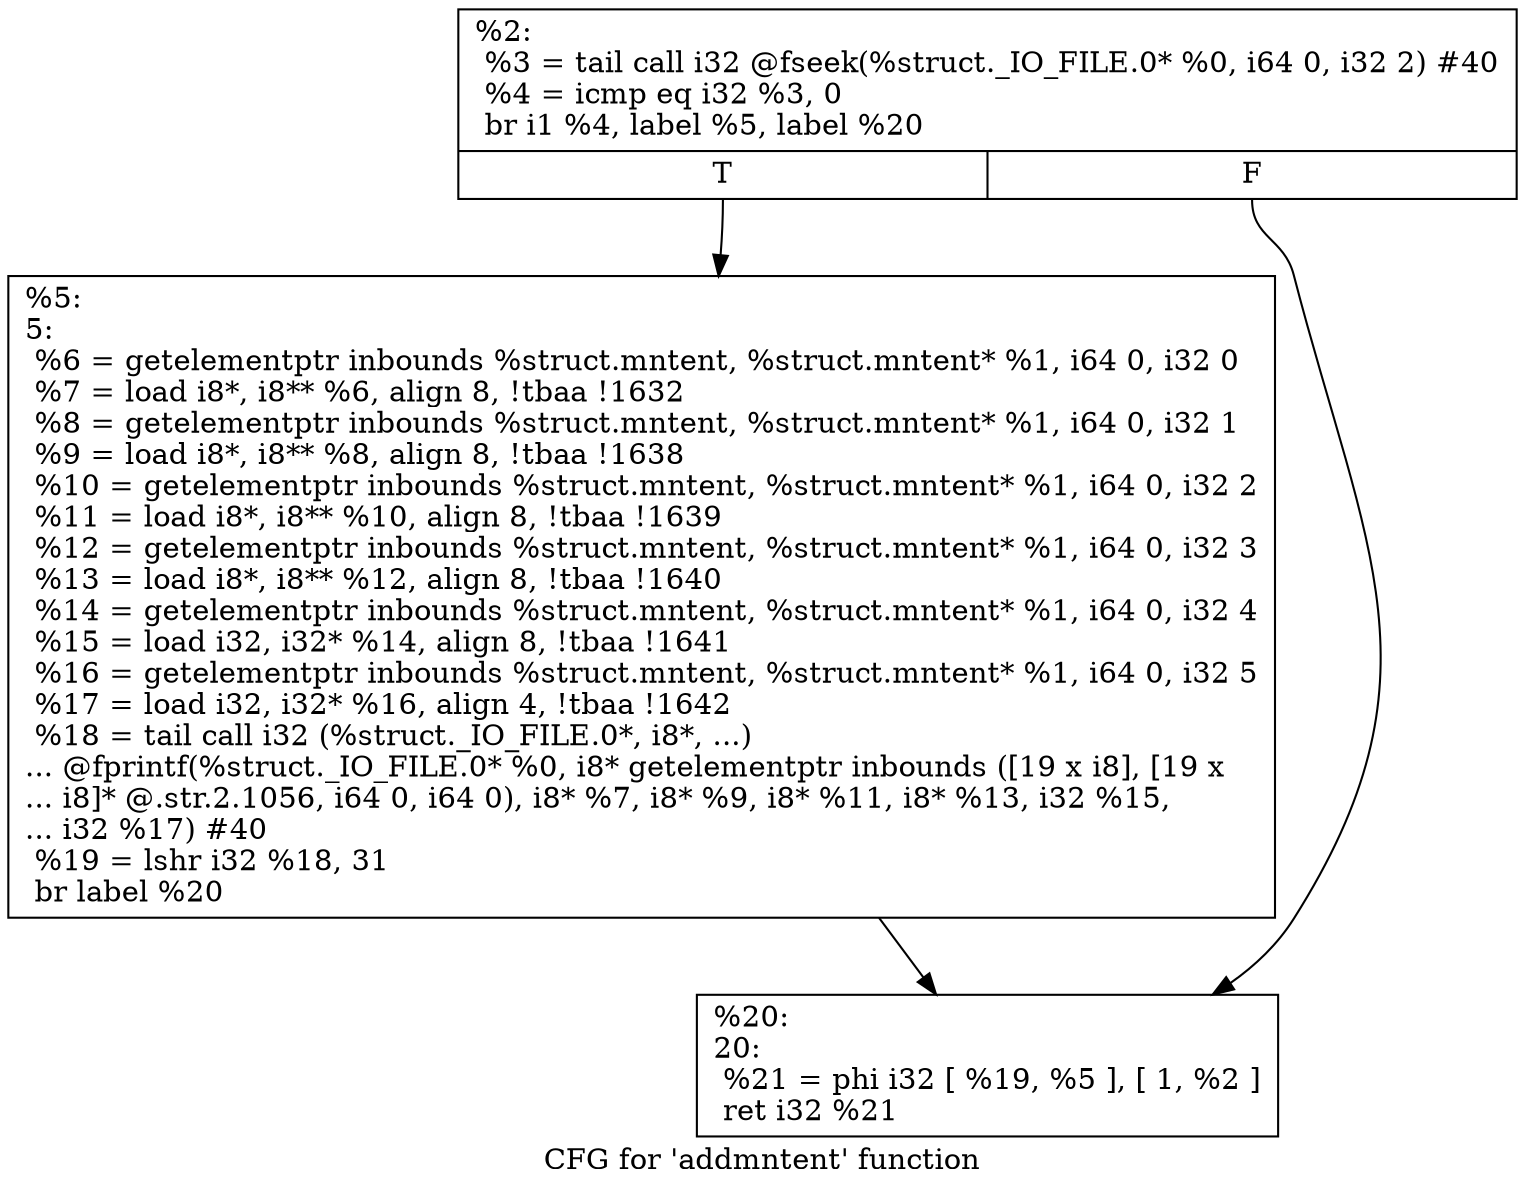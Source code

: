 digraph "CFG for 'addmntent' function" {
	label="CFG for 'addmntent' function";

	Node0x1f95fe0 [shape=record,label="{%2:\l  %3 = tail call i32 @fseek(%struct._IO_FILE.0* %0, i64 0, i32 2) #40\l  %4 = icmp eq i32 %3, 0\l  br i1 %4, label %5, label %20\l|{<s0>T|<s1>F}}"];
	Node0x1f95fe0:s0 -> Node0x1f961c0;
	Node0x1f95fe0:s1 -> Node0x1f96210;
	Node0x1f961c0 [shape=record,label="{%5:\l5:                                                \l  %6 = getelementptr inbounds %struct.mntent, %struct.mntent* %1, i64 0, i32 0\l  %7 = load i8*, i8** %6, align 8, !tbaa !1632\l  %8 = getelementptr inbounds %struct.mntent, %struct.mntent* %1, i64 0, i32 1\l  %9 = load i8*, i8** %8, align 8, !tbaa !1638\l  %10 = getelementptr inbounds %struct.mntent, %struct.mntent* %1, i64 0, i32 2\l  %11 = load i8*, i8** %10, align 8, !tbaa !1639\l  %12 = getelementptr inbounds %struct.mntent, %struct.mntent* %1, i64 0, i32 3\l  %13 = load i8*, i8** %12, align 8, !tbaa !1640\l  %14 = getelementptr inbounds %struct.mntent, %struct.mntent* %1, i64 0, i32 4\l  %15 = load i32, i32* %14, align 8, !tbaa !1641\l  %16 = getelementptr inbounds %struct.mntent, %struct.mntent* %1, i64 0, i32 5\l  %17 = load i32, i32* %16, align 4, !tbaa !1642\l  %18 = tail call i32 (%struct._IO_FILE.0*, i8*, ...)\l... @fprintf(%struct._IO_FILE.0* %0, i8* getelementptr inbounds ([19 x i8], [19 x\l... i8]* @.str.2.1056, i64 0, i64 0), i8* %7, i8* %9, i8* %11, i8* %13, i32 %15,\l... i32 %17) #40\l  %19 = lshr i32 %18, 31\l  br label %20\l}"];
	Node0x1f961c0 -> Node0x1f96210;
	Node0x1f96210 [shape=record,label="{%20:\l20:                                               \l  %21 = phi i32 [ %19, %5 ], [ 1, %2 ]\l  ret i32 %21\l}"];
}
